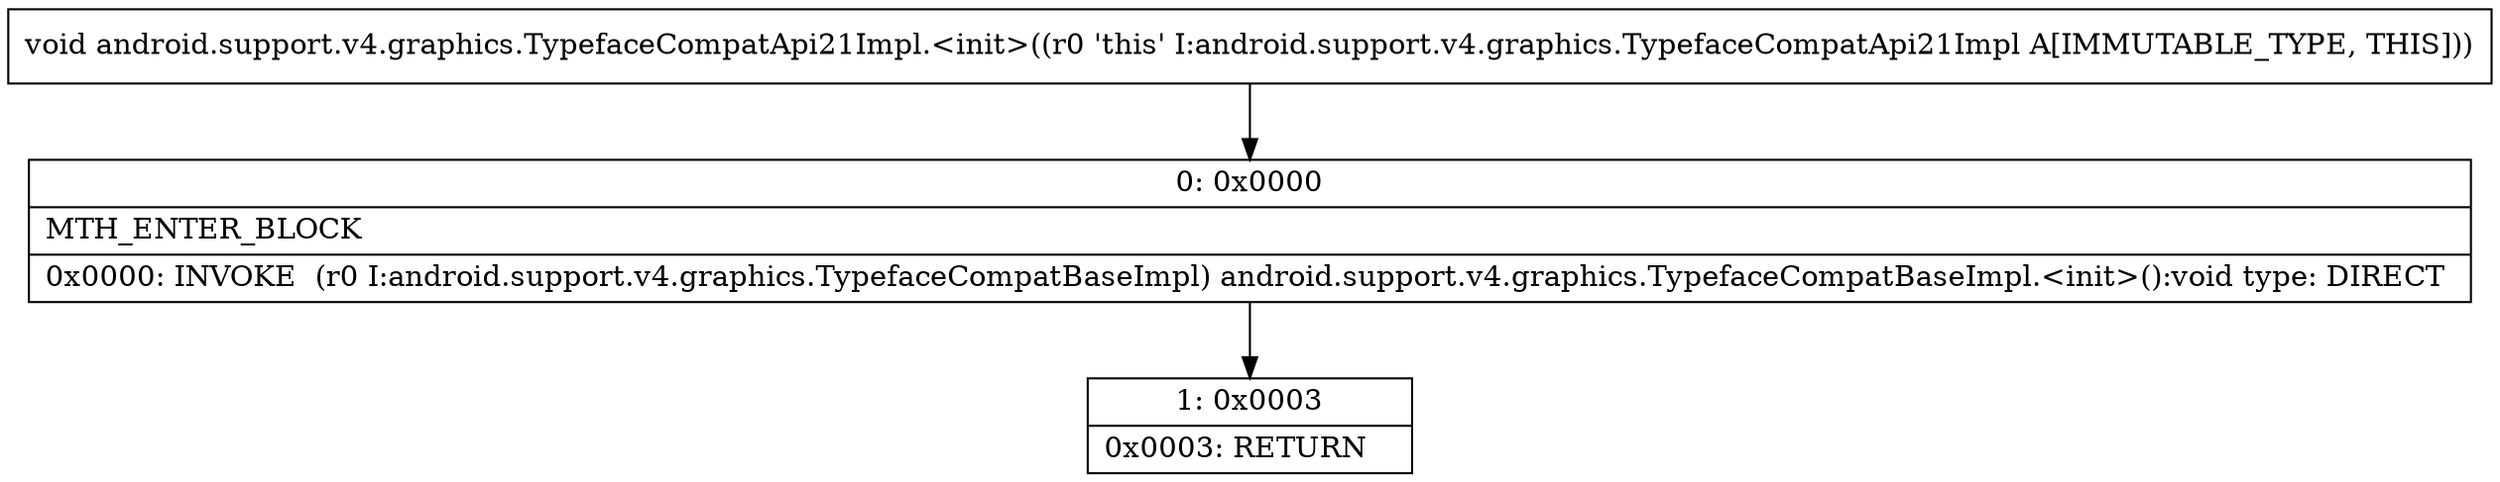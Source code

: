 digraph "CFG forandroid.support.v4.graphics.TypefaceCompatApi21Impl.\<init\>()V" {
Node_0 [shape=record,label="{0\:\ 0x0000|MTH_ENTER_BLOCK\l|0x0000: INVOKE  (r0 I:android.support.v4.graphics.TypefaceCompatBaseImpl) android.support.v4.graphics.TypefaceCompatBaseImpl.\<init\>():void type: DIRECT \l}"];
Node_1 [shape=record,label="{1\:\ 0x0003|0x0003: RETURN   \l}"];
MethodNode[shape=record,label="{void android.support.v4.graphics.TypefaceCompatApi21Impl.\<init\>((r0 'this' I:android.support.v4.graphics.TypefaceCompatApi21Impl A[IMMUTABLE_TYPE, THIS])) }"];
MethodNode -> Node_0;
Node_0 -> Node_1;
}

